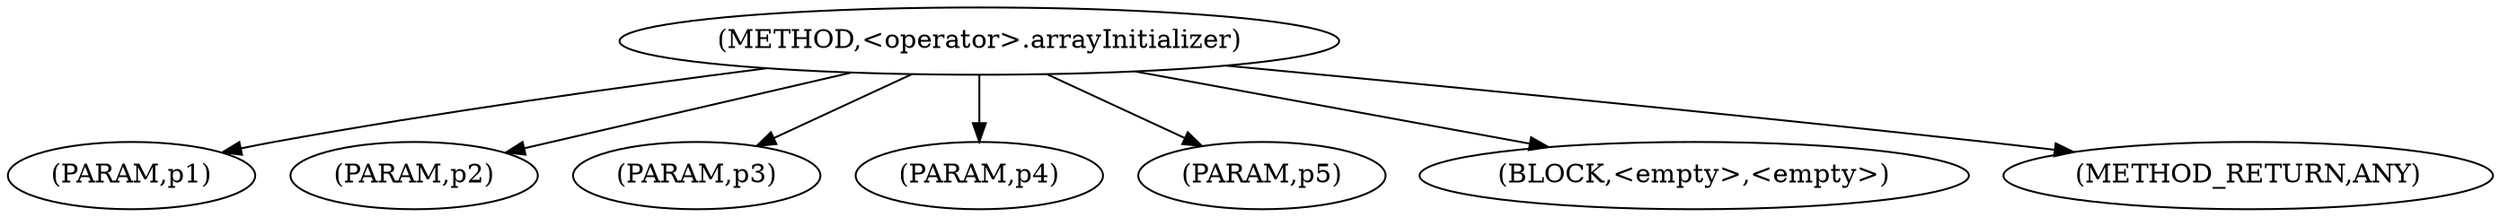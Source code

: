 digraph "&lt;operator&gt;.arrayInitializer" {  
"73" [label = <(METHOD,&lt;operator&gt;.arrayInitializer)> ]
"74" [label = <(PARAM,p1)> ]
"75" [label = <(PARAM,p2)> ]
"76" [label = <(PARAM,p3)> ]
"77" [label = <(PARAM,p4)> ]
"78" [label = <(PARAM,p5)> ]
"79" [label = <(BLOCK,&lt;empty&gt;,&lt;empty&gt;)> ]
"80" [label = <(METHOD_RETURN,ANY)> ]
  "73" -> "74" 
  "73" -> "79" 
  "73" -> "75" 
  "73" -> "80" 
  "73" -> "76" 
  "73" -> "77" 
  "73" -> "78" 
}
